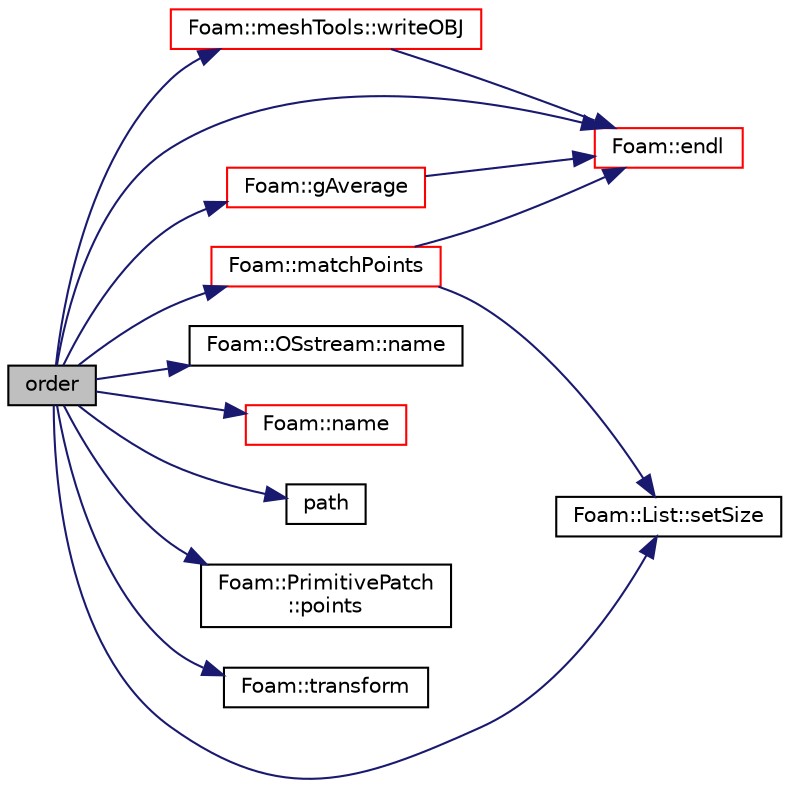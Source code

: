digraph "order"
{
  bgcolor="transparent";
  edge [fontname="Helvetica",fontsize="10",labelfontname="Helvetica",labelfontsize="10"];
  node [fontname="Helvetica",fontsize="10",shape=record];
  rankdir="LR";
  Node3460 [label="order",height=0.2,width=0.4,color="black", fillcolor="grey75", style="filled", fontcolor="black"];
  Node3460 -> Node3461 [color="midnightblue",fontsize="10",style="solid",fontname="Helvetica"];
  Node3461 [label="Foam::endl",height=0.2,width=0.4,color="red",URL="$a21851.html#a2db8fe02a0d3909e9351bb4275b23ce4",tooltip="Add newline and flush stream. "];
  Node3460 -> Node3463 [color="midnightblue",fontsize="10",style="solid",fontname="Helvetica"];
  Node3463 [label="Foam::gAverage",height=0.2,width=0.4,color="red",URL="$a21851.html#ab45e56189711a2e5cdd381a0e2b6cc5c"];
  Node3463 -> Node3461 [color="midnightblue",fontsize="10",style="solid",fontname="Helvetica"];
  Node3460 -> Node3483 [color="midnightblue",fontsize="10",style="solid",fontname="Helvetica"];
  Node3483 [label="Foam::matchPoints",height=0.2,width=0.4,color="red",URL="$a21851.html#abc7cba30306098a4eaf18f508d39ea10",tooltip="Determine correspondence between pointFields. Gets passed. "];
  Node3483 -> Node3461 [color="midnightblue",fontsize="10",style="solid",fontname="Helvetica"];
  Node3483 -> Node3488 [color="midnightblue",fontsize="10",style="solid",fontname="Helvetica"];
  Node3488 [label="Foam::List::setSize",height=0.2,width=0.4,color="black",URL="$a26833.html#aedb985ffeaf1bdbfeccc2a8730405703",tooltip="Reset size of List. "];
  Node3460 -> Node3492 [color="midnightblue",fontsize="10",style="solid",fontname="Helvetica"];
  Node3492 [label="Foam::OSstream::name",height=0.2,width=0.4,color="black",URL="$a27397.html#a41b2d01e5fd6e1bc71a895d8b8a86308",tooltip="Return the name of the stream. "];
  Node3460 -> Node3493 [color="midnightblue",fontsize="10",style="solid",fontname="Helvetica"];
  Node3493 [label="Foam::name",height=0.2,width=0.4,color="red",URL="$a21851.html#adcb0df2bd4953cb6bb390272d8263c3a",tooltip="Return a string representation of a complex. "];
  Node3460 -> Node3496 [color="midnightblue",fontsize="10",style="solid",fontname="Helvetica"];
  Node3496 [label="path",height=0.2,width=0.4,color="black",URL="$a19796.html#ad8adfaf80503dc99cbb14bf07bf1eb22"];
  Node3460 -> Node3497 [color="midnightblue",fontsize="10",style="solid",fontname="Helvetica"];
  Node3497 [label="Foam::PrimitivePatch\l::points",height=0.2,width=0.4,color="black",URL="$a28693.html#aa3c7d968f31c88780c663876f64ef6a6",tooltip="Return reference to global points. "];
  Node3460 -> Node3488 [color="midnightblue",fontsize="10",style="solid",fontname="Helvetica"];
  Node3460 -> Node3498 [color="midnightblue",fontsize="10",style="solid",fontname="Helvetica"];
  Node3498 [label="Foam::transform",height=0.2,width=0.4,color="black",URL="$a21851.html#a919915170941701c1223291531ad010c"];
  Node3460 -> Node3499 [color="midnightblue",fontsize="10",style="solid",fontname="Helvetica"];
  Node3499 [label="Foam::meshTools::writeOBJ",height=0.2,width=0.4,color="red",URL="$a21883.html#afd76c6ccc8ee4a5957f0232218167c17",tooltip="Write obj representation of point. "];
  Node3499 -> Node3461 [color="midnightblue",fontsize="10",style="solid",fontname="Helvetica"];
}

